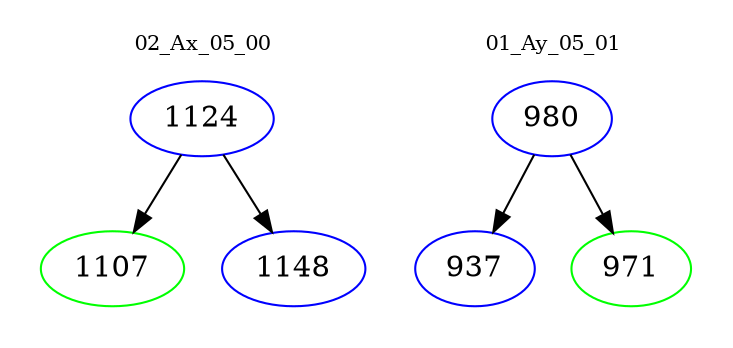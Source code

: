 digraph{
subgraph cluster_0 {
color = white
label = "02_Ax_05_00";
fontsize=10;
T0_1124 [label="1124", color="blue"]
T0_1124 -> T0_1107 [color="black"]
T0_1107 [label="1107", color="green"]
T0_1124 -> T0_1148 [color="black"]
T0_1148 [label="1148", color="blue"]
}
subgraph cluster_1 {
color = white
label = "01_Ay_05_01";
fontsize=10;
T1_980 [label="980", color="blue"]
T1_980 -> T1_937 [color="black"]
T1_937 [label="937", color="blue"]
T1_980 -> T1_971 [color="black"]
T1_971 [label="971", color="green"]
}
}
